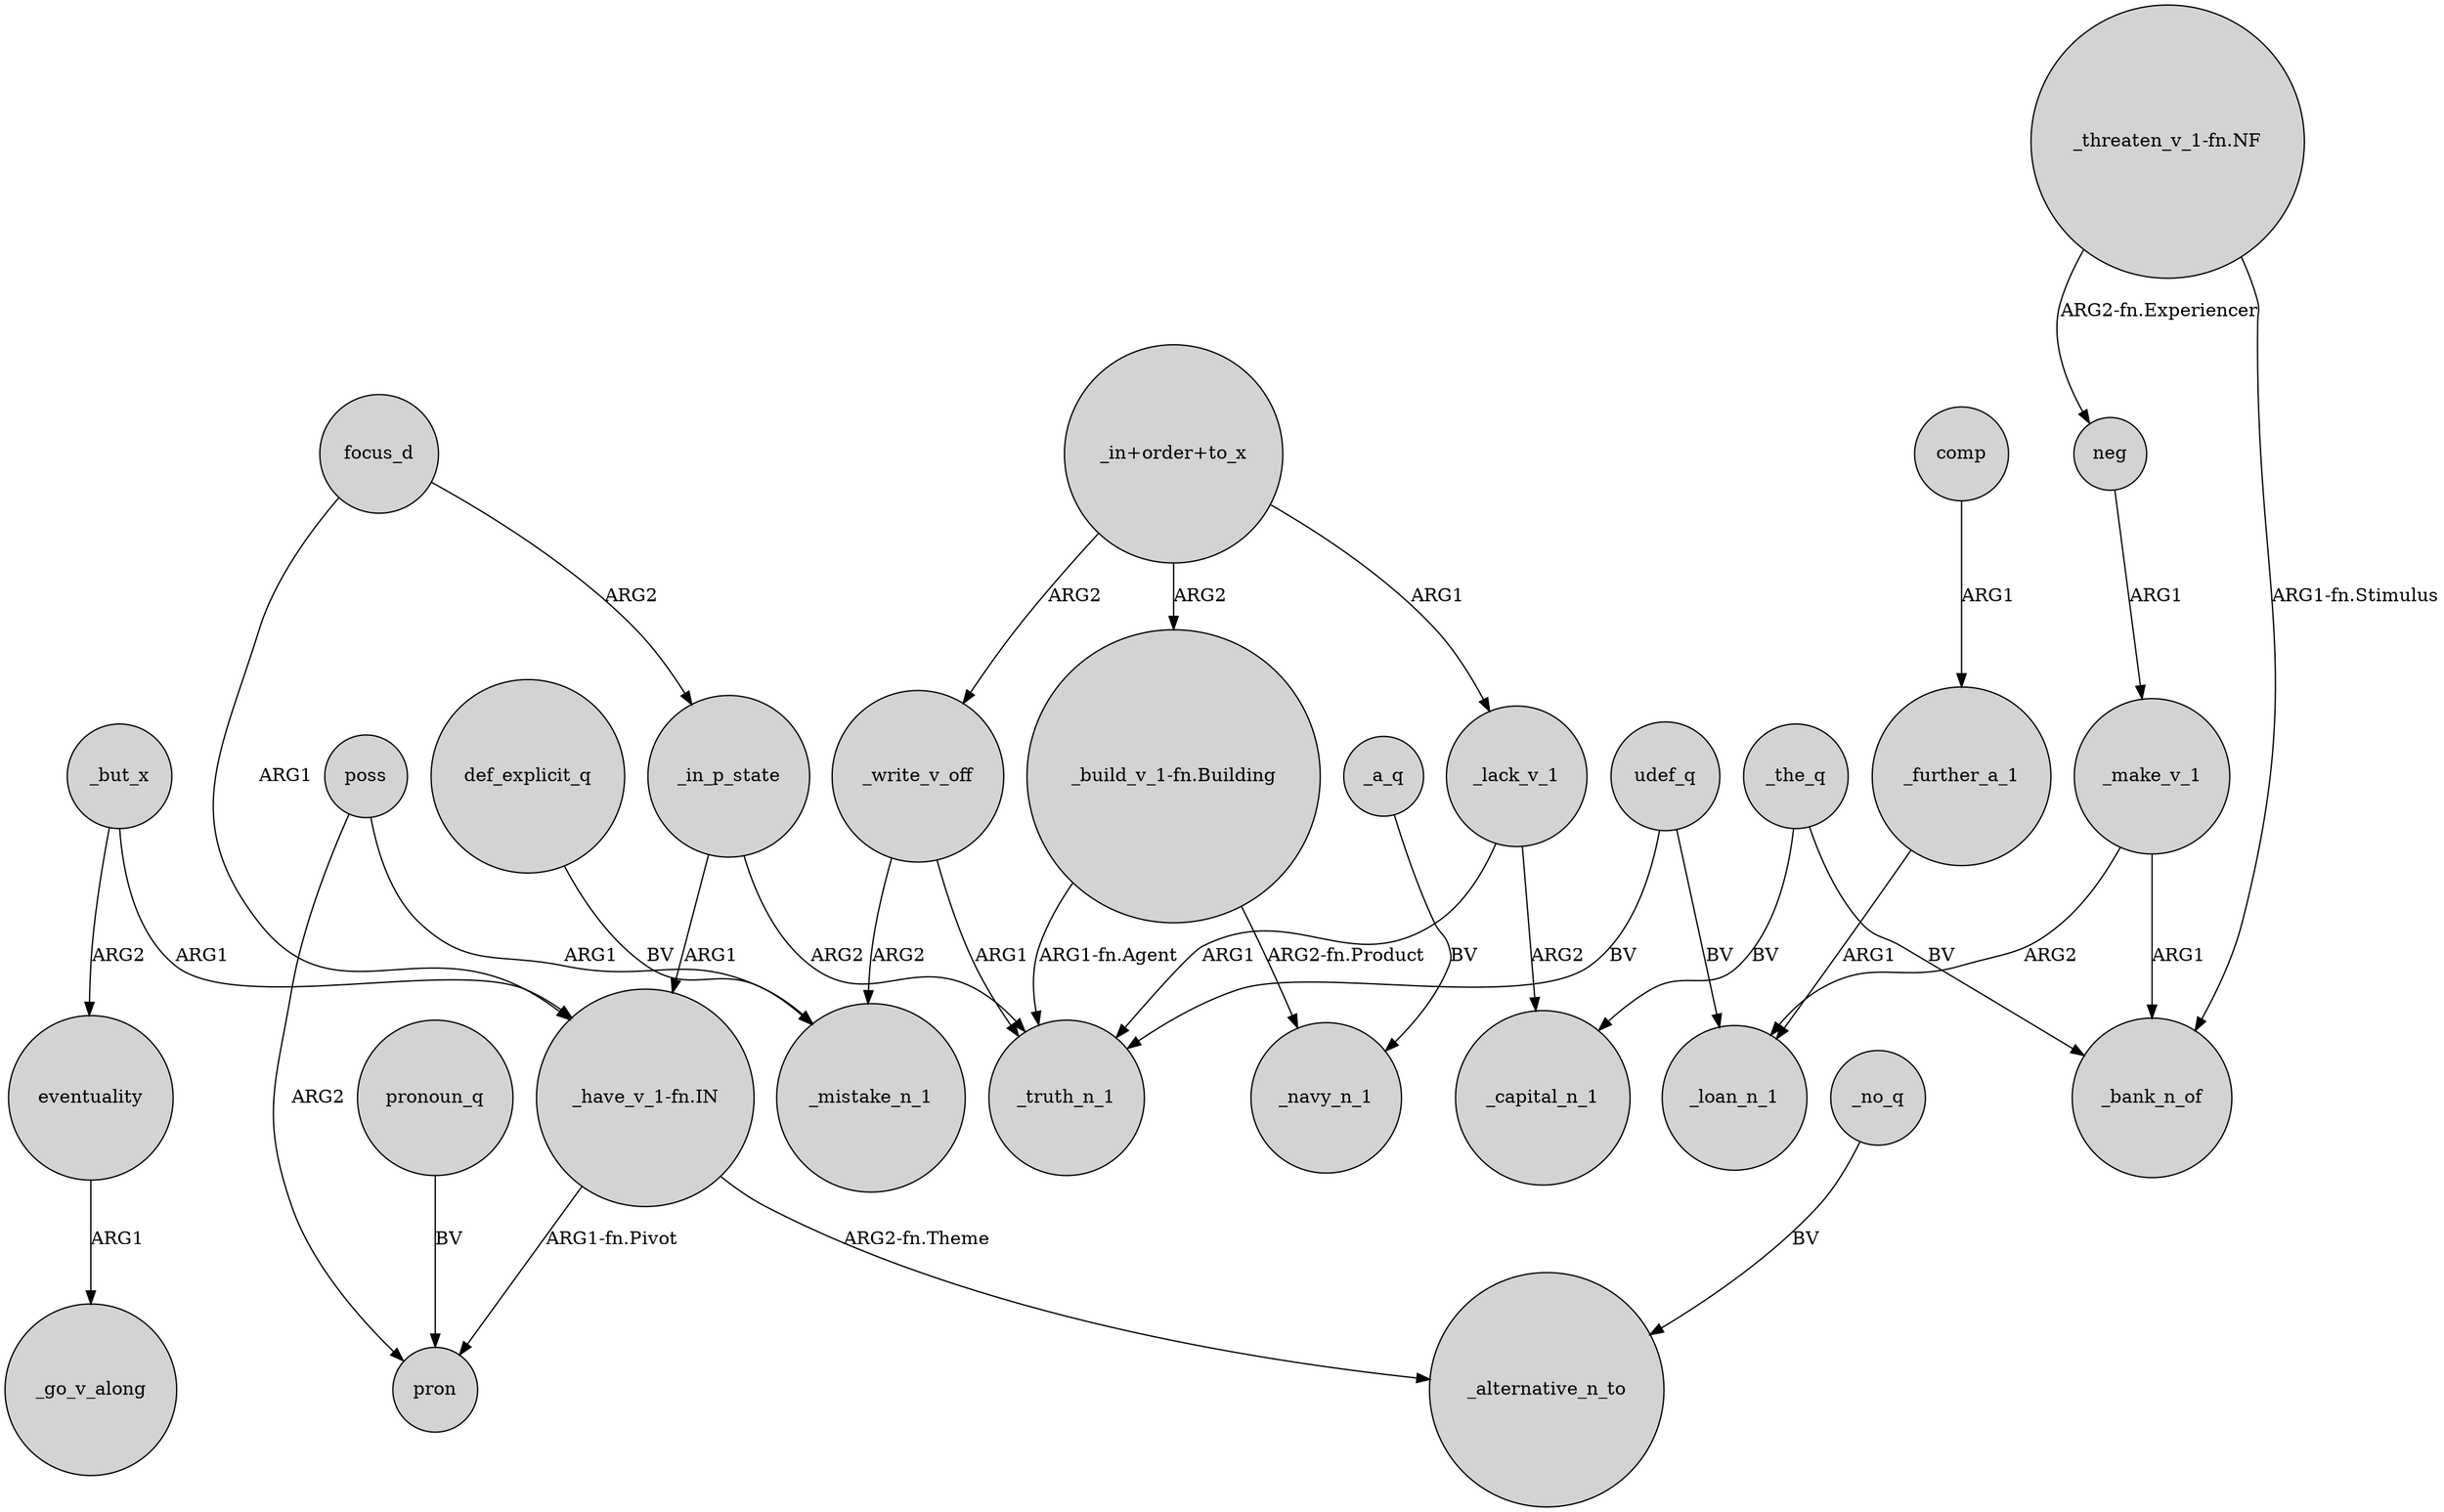 digraph {
	node [shape=circle style=filled]
	focus_d -> "_have_v_1-fn.IN" [label=ARG1]
	neg -> _make_v_1 [label=ARG1]
	poss -> pron [label=ARG2]
	poss -> _mistake_n_1 [label=ARG1]
	_no_q -> _alternative_n_to [label=BV]
	udef_q -> _truth_n_1 [label=BV]
	_write_v_off -> _truth_n_1 [label=ARG1]
	_but_x -> "_have_v_1-fn.IN" [label=ARG1]
	_in_p_state -> "_have_v_1-fn.IN" [label=ARG1]
	focus_d -> _in_p_state [label=ARG2]
	_make_v_1 -> _loan_n_1 [label=ARG2]
	"_in+order+to_x" -> "_build_v_1-fn.Building" [label=ARG2]
	_but_x -> eventuality [label=ARG2]
	"_have_v_1-fn.IN" -> pron [label="ARG1-fn.Pivot"]
	eventuality -> _go_v_along [label=ARG1]
	def_explicit_q -> _mistake_n_1 [label=BV]
	"_threaten_v_1-fn.NF" -> neg [label="ARG2-fn.Experiencer"]
	_write_v_off -> _mistake_n_1 [label=ARG2]
	_lack_v_1 -> _capital_n_1 [label=ARG2]
	_the_q -> _capital_n_1 [label=BV]
	pronoun_q -> pron [label=BV]
	_the_q -> _bank_n_of [label=BV]
	"_in+order+to_x" -> _lack_v_1 [label=ARG1]
	_further_a_1 -> _loan_n_1 [label=ARG1]
	comp -> _further_a_1 [label=ARG1]
	_in_p_state -> _truth_n_1 [label=ARG2]
	"_build_v_1-fn.Building" -> _truth_n_1 [label="ARG1-fn.Agent"]
	"_in+order+to_x" -> _write_v_off [label=ARG2]
	"_threaten_v_1-fn.NF" -> _bank_n_of [label="ARG1-fn.Stimulus"]
	_make_v_1 -> _bank_n_of [label=ARG1]
	"_build_v_1-fn.Building" -> _navy_n_1 [label="ARG2-fn.Product"]
	"_have_v_1-fn.IN" -> _alternative_n_to [label="ARG2-fn.Theme"]
	_lack_v_1 -> _truth_n_1 [label=ARG1]
	_a_q -> _navy_n_1 [label=BV]
	udef_q -> _loan_n_1 [label=BV]
}
